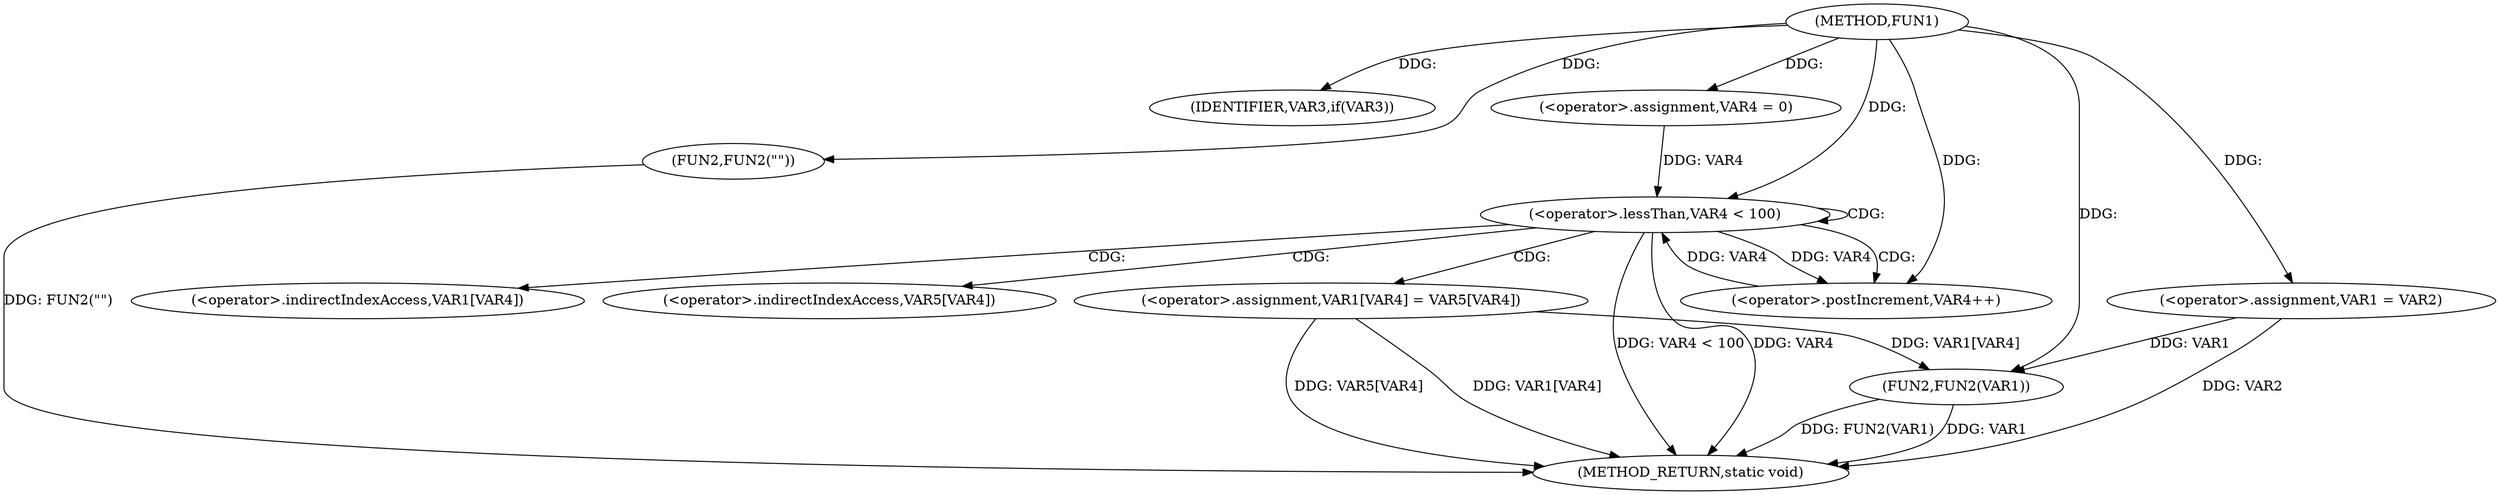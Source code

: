 digraph FUN1 {  
"1000100" [label = "(METHOD,FUN1)" ]
"1000136" [label = "(METHOD_RETURN,static void)" ]
"1000105" [label = "(IDENTIFIER,VAR3,if(VAR3))" ]
"1000107" [label = "(FUN2,FUN2(\"\"))" ]
"1000111" [label = "(<operator>.assignment,VAR1 = VAR2)" ]
"1000118" [label = "(<operator>.assignment,VAR4 = 0)" ]
"1000121" [label = "(<operator>.lessThan,VAR4 < 100)" ]
"1000124" [label = "(<operator>.postIncrement,VAR4++)" ]
"1000127" [label = "(<operator>.assignment,VAR1[VAR4] = VAR5[VAR4])" ]
"1000134" [label = "(FUN2,FUN2(VAR1))" ]
"1000128" [label = "(<operator>.indirectIndexAccess,VAR1[VAR4])" ]
"1000131" [label = "(<operator>.indirectIndexAccess,VAR5[VAR4])" ]
  "1000107" -> "1000136"  [ label = "DDG: FUN2(\"\")"] 
  "1000134" -> "1000136"  [ label = "DDG: FUN2(VAR1)"] 
  "1000121" -> "1000136"  [ label = "DDG: VAR4 < 100"] 
  "1000121" -> "1000136"  [ label = "DDG: VAR4"] 
  "1000127" -> "1000136"  [ label = "DDG: VAR1[VAR4]"] 
  "1000134" -> "1000136"  [ label = "DDG: VAR1"] 
  "1000111" -> "1000136"  [ label = "DDG: VAR2"] 
  "1000127" -> "1000136"  [ label = "DDG: VAR5[VAR4]"] 
  "1000100" -> "1000105"  [ label = "DDG: "] 
  "1000100" -> "1000107"  [ label = "DDG: "] 
  "1000100" -> "1000111"  [ label = "DDG: "] 
  "1000100" -> "1000118"  [ label = "DDG: "] 
  "1000124" -> "1000121"  [ label = "DDG: VAR4"] 
  "1000118" -> "1000121"  [ label = "DDG: VAR4"] 
  "1000100" -> "1000121"  [ label = "DDG: "] 
  "1000121" -> "1000124"  [ label = "DDG: VAR4"] 
  "1000100" -> "1000124"  [ label = "DDG: "] 
  "1000111" -> "1000134"  [ label = "DDG: VAR1"] 
  "1000127" -> "1000134"  [ label = "DDG: VAR1[VAR4]"] 
  "1000100" -> "1000134"  [ label = "DDG: "] 
  "1000121" -> "1000128"  [ label = "CDG: "] 
  "1000121" -> "1000121"  [ label = "CDG: "] 
  "1000121" -> "1000124"  [ label = "CDG: "] 
  "1000121" -> "1000131"  [ label = "CDG: "] 
  "1000121" -> "1000127"  [ label = "CDG: "] 
}
